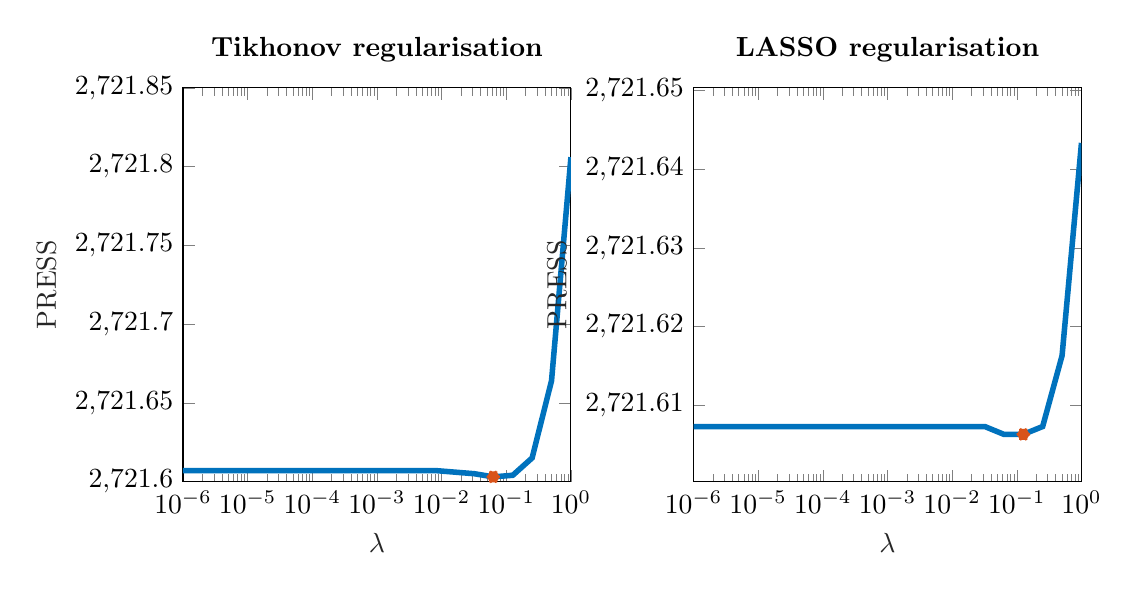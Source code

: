 % This file was created by matlab2tikz.
%
\definecolor{mycolor1}{rgb}{0.0,0.447,0.741}%
\definecolor{mycolor2}{rgb}{0.85,0.325,0.098}%
%
\begin{tikzpicture}

\begin{axis}[%
width=4.927cm,
height=5cm,
at={(0cm,0cm)},
scale only axis,
xmode=log,
xmin=1e-06,
xmax=1,
xminorticks=true,
xlabel style={font=\color{white!15!black}},
xlabel={$\lambda$},
ymin=2721.6,
ymax=2721.85,
ylabel style={font=\color{white!15!black}},
ylabel={PRESS},
axis background/.style={fill=white},
title style={font=\bfseries},
title={Tikhonov regularisation}
]
\addplot [color=mycolor1, line width=2.0pt, forget plot]
  table[row sep=crcr]{%
1e-06	2721.607\\
1.995e-06	2721.607\\
3.981e-06	2721.607\\
7.943e-06	2721.607\\
1.585e-05	2721.607\\
3.162e-05	2721.607\\
6.31e-05	2721.607\\
0.0	2721.607\\
0.0	2721.607\\
0.001	2721.607\\
0.001	2721.607\\
0.002	2721.607\\
0.004	2721.607\\
0.008	2721.607\\
0.016	2721.606\\
0.032	2721.605\\
0.063	2721.603\\
0.126	2721.604\\
0.251	2721.615\\
0.501	2721.664\\
1	2721.806\\
};
\addplot [color=mycolor2, line width=3.0pt, draw=none, mark=asterisk, mark options={solid, mycolor2}, forget plot]
  table[row sep=crcr]{%
0.063	2721.603\\
};
\end{axis}

\begin{axis}[%
width=4.927cm,
height=5cm,
at={(6.484cm,0cm)},
scale only axis,
xmode=log,
xmin=1e-06,
xmax=1,
xminorticks=true,
xlabel style={font=\color{white!15!black}},
xlabel={$\lambda$},
ymin=2721.6,
ymax=2721.65,
ylabel style={font=\color{white!15!black}},
ylabel={PRESS},
axis background/.style={fill=white},
title style={font=\bfseries},
title={LASSO regularisation}
]
\addplot [color=mycolor1, line width=2.0pt, forget plot]
  table[row sep=crcr]{%
1e-06	2721.607\\
1.995e-06	2721.607\\
3.981e-06	2721.607\\
7.943e-06	2721.607\\
1.585e-05	2721.607\\
3.162e-05	2721.607\\
6.31e-05	2721.607\\
0.0	2721.607\\
0.0	2721.607\\
0.001	2721.607\\
0.001	2721.607\\
0.002	2721.607\\
0.004	2721.607\\
0.008	2721.607\\
0.016	2721.607\\
0.032	2721.607\\
0.063	2721.606\\
0.126	2721.606\\
0.251	2721.607\\
0.501	2721.616\\
1	2721.643\\
};
\addplot [color=mycolor2, line width=3.0pt, draw=none, mark=asterisk, mark options={solid, mycolor2}, forget plot]
  table[row sep=crcr]{%
0.126	2721.606\\
};
\end{axis}
\end{tikzpicture}%